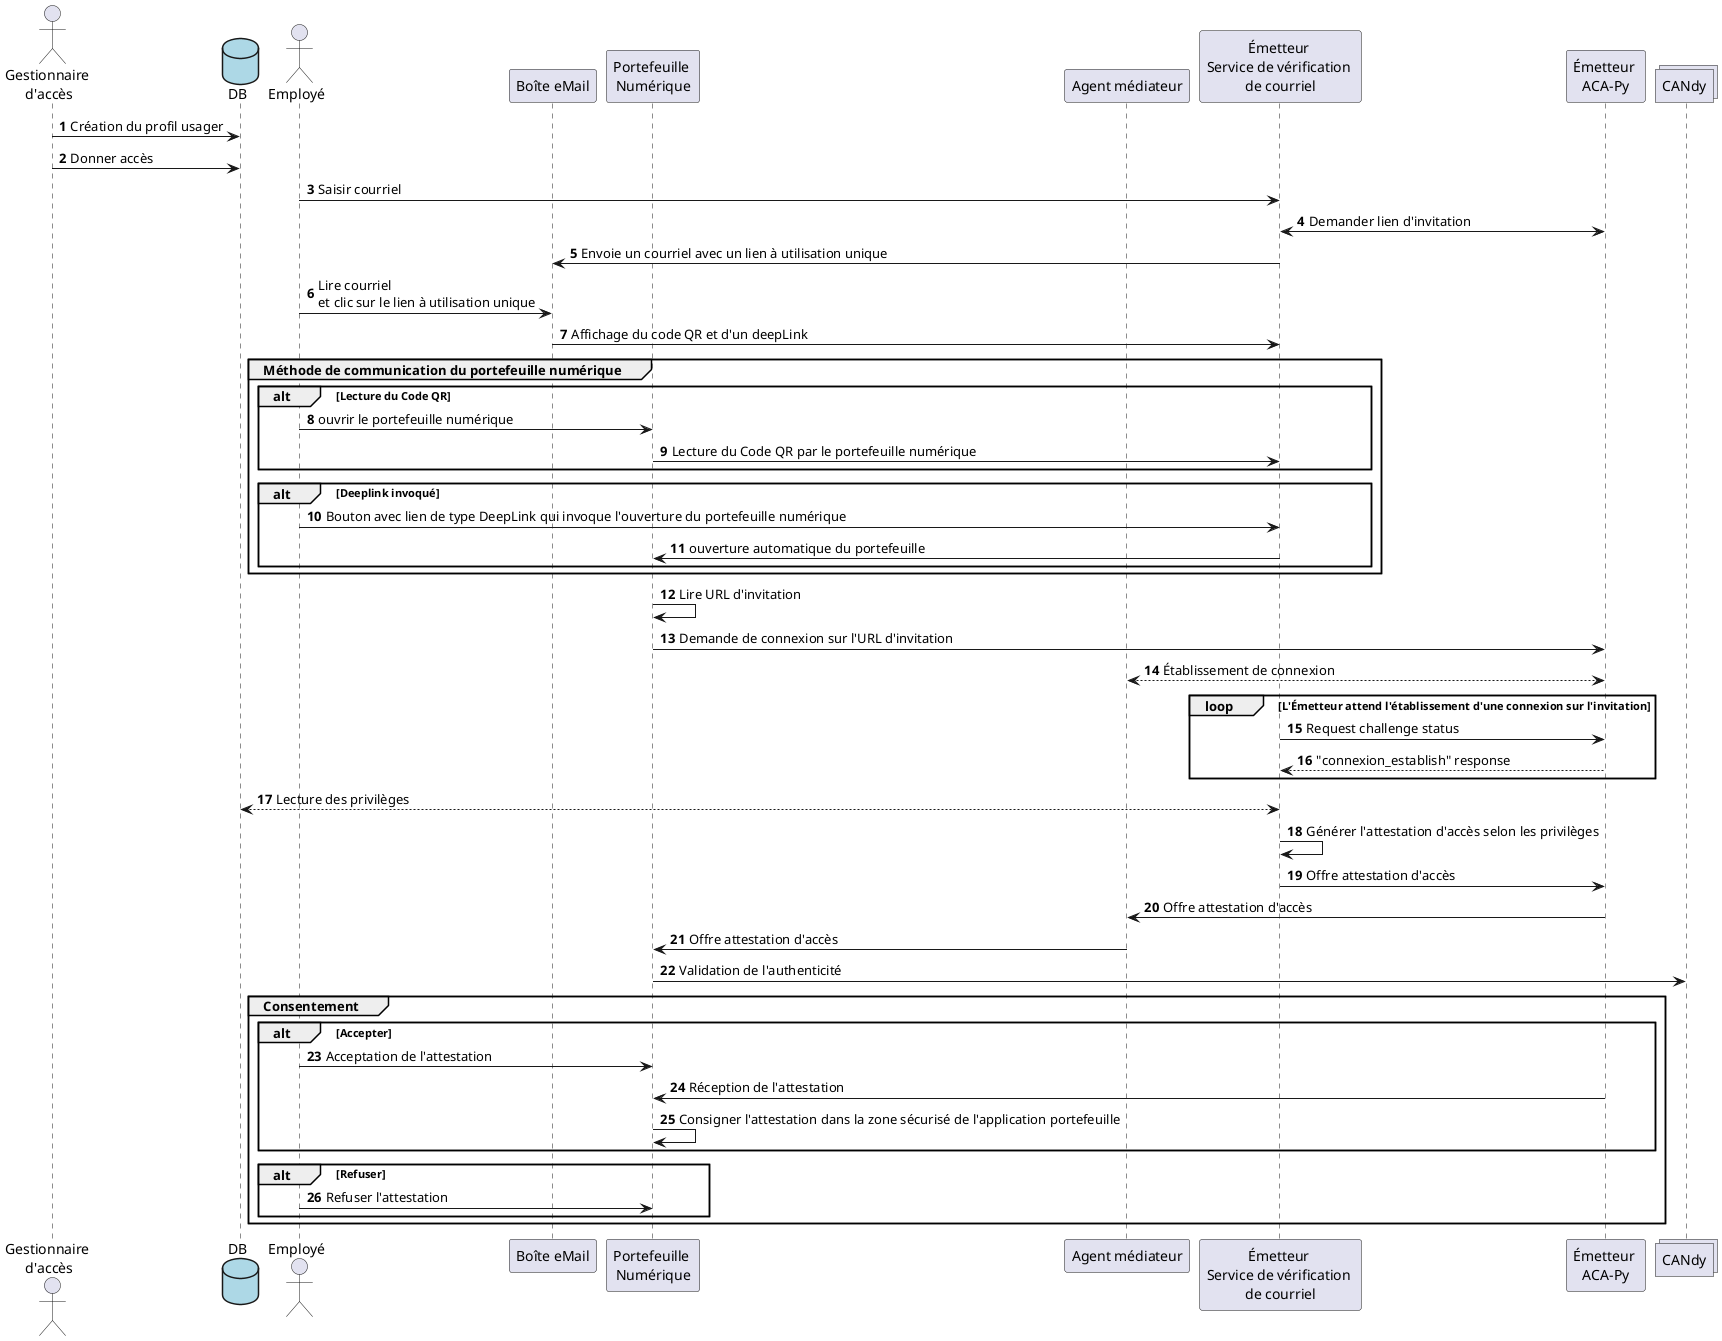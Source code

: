 @startuml SchemaEmetteur
autonumber

'*************
'Déclaration de participants
'*************
actor "Gestionnaire \nd'accès" as Gestionnaire
database "DB" as DB #LightBlue
actor Employé as Employee
participant "Boîte eMail" as Boite
participant  "Portefeuille \nNumérique" as Wallet
participant "Agent médiateur" as AM
participant "Émetteur \nService de vérification \nde courriel" as Emetteur
participant "Émetteur \nACA-Py" as ACAPY   
collections CANdy

'**************
'DÉFINITION DES LIENS
'**************
Gestionnaire -> DB : Création du profil usager
Gestionnaire -> DB : Donner accès
Employee -> Emetteur : Saisir courriel
Emetteur <-> ACAPY : Demander lien d'invitation
'Emetteur <-> DB : Vérification de l'accès
Emetteur -> Boite : Envoie un courriel avec un lien à utilisation unique
Employee -> Boite : Lire courriel \net clic sur le lien à utilisation unique
Boite -> Emetteur : Affichage du code QR et d'un deepLink

group Méthode de communication du portefeuille numérique
    alt Lecture du Code QR
        Employee -> Wallet : ouvrir le portefeuille numérique
        Wallet -> Emetteur : Lecture du Code QR par le portefeuille numérique
    end

    alt Deeplink invoqué
        Employee -> Emetteur : Bouton avec lien de type DeepLink qui invoque l'ouverture du portefeuille numérique
        Emetteur -> Wallet : ouverture automatique du portefeuille
    end
end
Wallet -> Wallet : Lire URL d'invitation
Wallet -> ACAPY : Demande de connexion sur l'URL d'invitation
AM <--> ACAPY : Établissement de connexion

loop L'Émetteur attend l'établissement d'une connexion sur l'invitation
    Emetteur -> ACAPY : Request challenge status
    ACAPY --> Emetteur : "connexion_establish" response
    'ACAPY -> Emetteur : Webhook annonce une nouvelle demande d'attestation
end

Emetteur <--> DB : Lecture des privilèges
Emetteur -> Emetteur : Générer l'attestation d'accès selon les privilèges
Emetteur  -> ACAPY : Offre attestation d'accès
AM <- ACAPY : Offre attestation d'accès
AM -> Wallet : Offre attestation d'accès
CANdy <- Wallet : Validation de l'authenticité

group Consentement
    alt Accepter
        Wallet <- Employee : Acceptation de l'attestation
        ACAPY -> Wallet : Réception de l'attestation
        Wallet -> Wallet : Consigner l'attestation dans la zone sécurisé de l'application portefeuille
    end

    alt Refuser
        Wallet <- Employee : Refuser l'attestation
    end 
end

@enduml